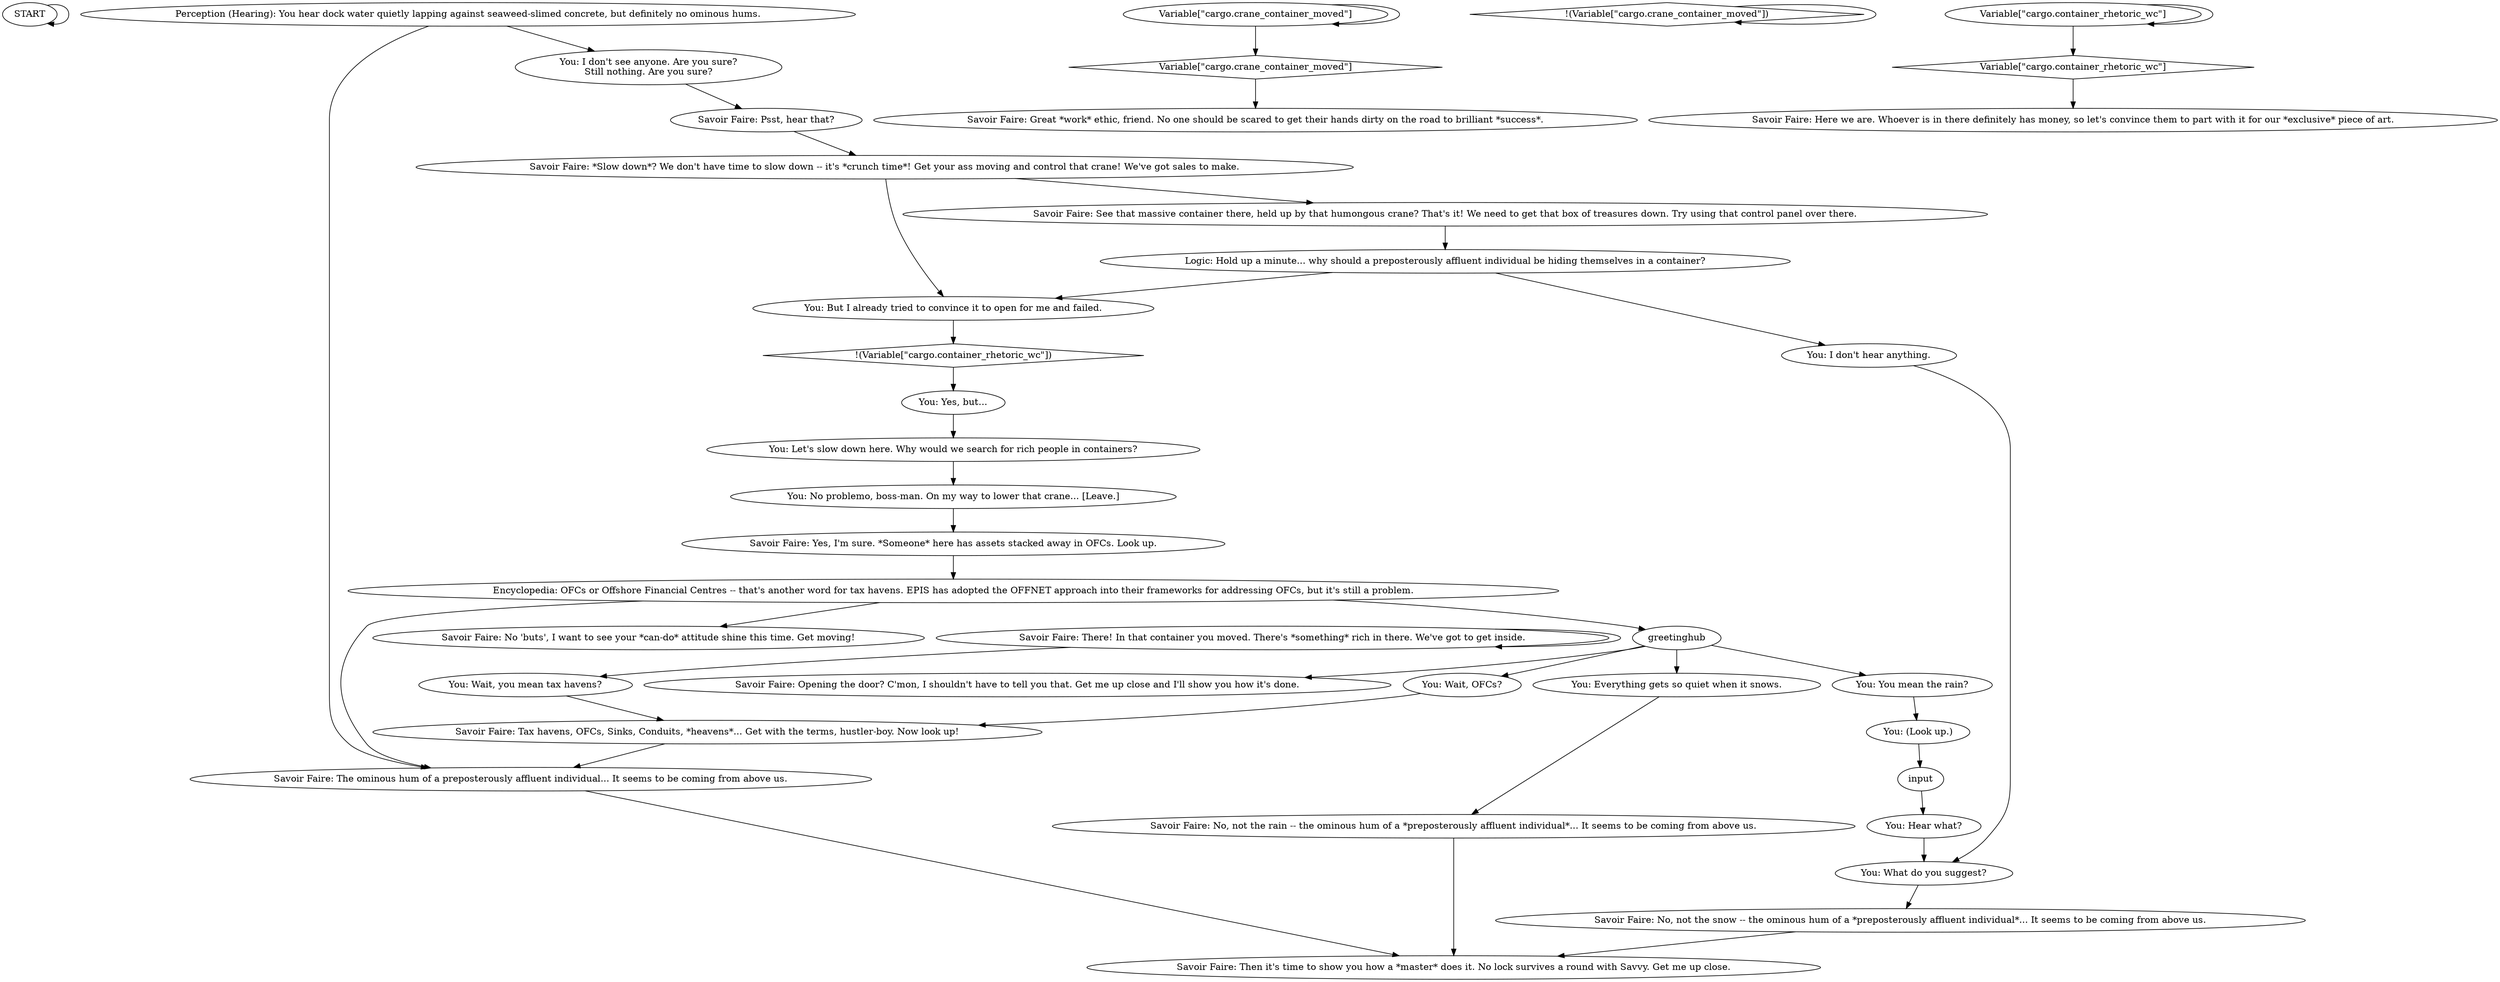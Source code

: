 # CONTAINERYARD ORB / ultraliberal dream quest
# Savoir Faire hears wealth humming in the container -- whether it's raised or lowered. Also gives you instant access to MRLBG.
# ==================================================
digraph G {
	  0 [label="START"];
	  1 [label="input"];
	  2 [label="Savoir Faire: See that massive container there, held up by that humongous crane? That's it! We need to get that box of treasures down. Try using that control panel over there."];
	  3 [label="You: Yes, but..."];
	  4 [label="Savoir Faire: There! In that container you moved. There's *something* rich in there. We've got to get inside."];
	  5 [label="You: What do you suggest?"];
	  6 [label="Savoir Faire: The ominous hum of a preposterously affluent individual... It seems to be coming from above us."];
	  7 [label="You: (Look up.)"];
	  8 [label="Savoir Faire: No, not the rain -- the ominous hum of a *preposterously affluent individual*... It seems to be coming from above us."];
	  9 [label="Savoir Faire: No, not the snow -- the ominous hum of a *preposterously affluent individual*... It seems to be coming from above us."];
	  10 [label="Savoir Faire: Opening the door? C'mon, I shouldn't have to tell you that. Get me up close and I'll show you how it's done."];
	  11 [label="You: I don't hear anything."];
	  12 [label="You: Let's slow down here. Why would we search for rich people in containers?"];
	  13 [label="Savoir Faire: No 'buts', I want to see your *can-do* attitude shine this time. Get moving!"];
	  14 [label="You: Wait, you mean tax havens?"];
	  15 [label="You: But I already tried to convince it to open for me and failed."];
	  16 [label="You: No problemo, boss-man. On my way to lower that crane... [Leave.]"];
	  17 [label="Savoir Faire: *Slow down*? We don't have time to slow down -- it's *crunch time*! Get your ass moving and control that crane! We've got sales to make."];
	  18 [label="greetinghub"];
	  19 [label="You: Wait, OFCs?"];
	  20 [label="You: Everything gets so quiet when it snows."];
	  21 [label="You: Hear what?"];
	  22 [label="Variable[\"cargo.crane_container_moved\"]"];
	  23 [label="Variable[\"cargo.crane_container_moved\"]", shape=diamond];
	  24 [label="!(Variable[\"cargo.crane_container_moved\"])", shape=diamond];
	  25 [label="Savoir Faire: Psst, hear that?"];
	  26 [label="Savoir Faire: Yes, I'm sure. *Someone* here has assets stacked away in OFCs. Look up."];
	  27 [label="Savoir Faire: Great *work* ethic, friend. No one should be scared to get their hands dirty on the road to brilliant *success*."];
	  28 [label="Variable[\"cargo.container_rhetoric_wc\"]"];
	  29 [label="Variable[\"cargo.container_rhetoric_wc\"]", shape=diamond];
	  30 [label="!(Variable[\"cargo.container_rhetoric_wc\"])", shape=diamond];
	  31 [label="Savoir Faire: Then it's time to show you how a *master* does it. No lock survives a round with Savvy. Get me up close."];
	  32 [label="Perception (Hearing): You hear dock water quietly lapping against seaweed-slimed concrete, but definitely no ominous hums."];
	  33 [label="You: You mean the rain?"];
	  34 [label="Logic: Hold up a minute... why should a preposterously affluent individual be hiding themselves in a container?"];
	  35 [label="You: I don't see anyone. Are you sure?\nStill nothing. Are you sure?"];
	  36 [label="Encyclopedia: OFCs or Offshore Financial Centres -- that's another word for tax havens. EPIS has adopted the OFFNET approach into their frameworks for addressing OFCs, but it's still a problem."];
	  37 [label="Savoir Faire: Here we are. Whoever is in there definitely has money, so let's convince them to part with it for our *exclusive* piece of art."];
	  38 [label="Savoir Faire: Tax havens, OFCs, Sinks, Conduits, *heavens*... Get with the terms, hustler-boy. Now look up!"];
	  0 -> 0
	  1 -> 21
	  2 -> 34
	  3 -> 12
	  4 -> 4
	  4 -> 14
	  5 -> 9
	  6 -> 31
	  7 -> 1
	  8 -> 31
	  9 -> 31
	  11 -> 5
	  12 -> 16
	  14 -> 38
	  15 -> 30
	  16 -> 26
	  17 -> 2
	  17 -> 15
	  18 -> 33
	  18 -> 10
	  18 -> 19
	  18 -> 20
	  19 -> 38
	  20 -> 8
	  21 -> 5
	  22 -> 22
	  22 -> 23
	  23 -> 27
	  24 -> 24
	  25 -> 17
	  26 -> 36
	  28 -> 28
	  28 -> 29
	  29 -> 37
	  30 -> 3
	  32 -> 35
	  32 -> 6
	  33 -> 7
	  34 -> 11
	  34 -> 15
	  35 -> 25
	  36 -> 18
	  36 -> 13
	  36 -> 6
	  38 -> 6
}

